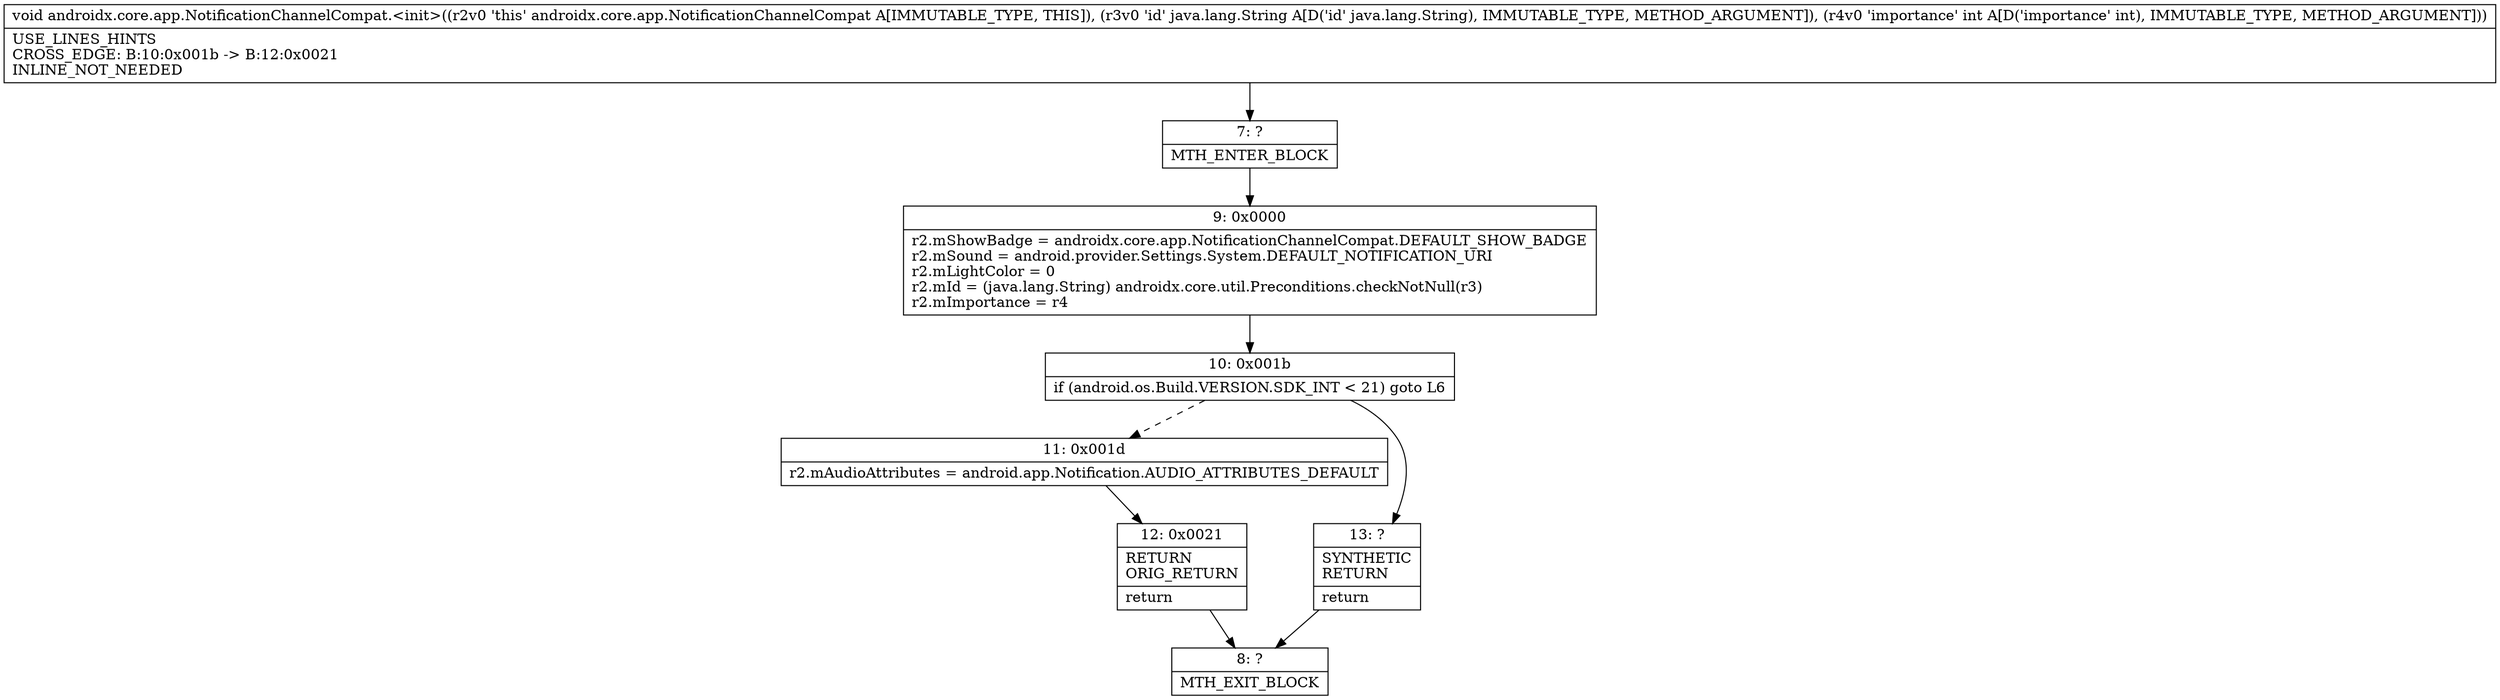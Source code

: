 digraph "CFG forandroidx.core.app.NotificationChannelCompat.\<init\>(Ljava\/lang\/String;I)V" {
Node_7 [shape=record,label="{7\:\ ?|MTH_ENTER_BLOCK\l}"];
Node_9 [shape=record,label="{9\:\ 0x0000|r2.mShowBadge = androidx.core.app.NotificationChannelCompat.DEFAULT_SHOW_BADGE\lr2.mSound = android.provider.Settings.System.DEFAULT_NOTIFICATION_URI\lr2.mLightColor = 0\lr2.mId = (java.lang.String) androidx.core.util.Preconditions.checkNotNull(r3)\lr2.mImportance = r4\l}"];
Node_10 [shape=record,label="{10\:\ 0x001b|if (android.os.Build.VERSION.SDK_INT \< 21) goto L6\l}"];
Node_11 [shape=record,label="{11\:\ 0x001d|r2.mAudioAttributes = android.app.Notification.AUDIO_ATTRIBUTES_DEFAULT\l}"];
Node_12 [shape=record,label="{12\:\ 0x0021|RETURN\lORIG_RETURN\l|return\l}"];
Node_8 [shape=record,label="{8\:\ ?|MTH_EXIT_BLOCK\l}"];
Node_13 [shape=record,label="{13\:\ ?|SYNTHETIC\lRETURN\l|return\l}"];
MethodNode[shape=record,label="{void androidx.core.app.NotificationChannelCompat.\<init\>((r2v0 'this' androidx.core.app.NotificationChannelCompat A[IMMUTABLE_TYPE, THIS]), (r3v0 'id' java.lang.String A[D('id' java.lang.String), IMMUTABLE_TYPE, METHOD_ARGUMENT]), (r4v0 'importance' int A[D('importance' int), IMMUTABLE_TYPE, METHOD_ARGUMENT]))  | USE_LINES_HINTS\lCROSS_EDGE: B:10:0x001b \-\> B:12:0x0021\lINLINE_NOT_NEEDED\l}"];
MethodNode -> Node_7;Node_7 -> Node_9;
Node_9 -> Node_10;
Node_10 -> Node_11[style=dashed];
Node_10 -> Node_13;
Node_11 -> Node_12;
Node_12 -> Node_8;
Node_13 -> Node_8;
}

